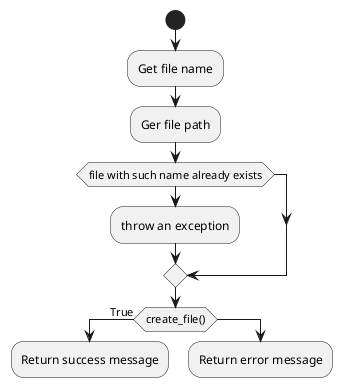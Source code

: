 @startuml
'https://plantuml.com/activity-diagram-beta

start
    :Get file name;
    :Ger file path;

    if (file with such name already exists) then
            :throw an exception;
        endif

    if (create_file()) is (True) then
        :Return success message;
        kill
    else
        :Return error message;
        kill
    endif
@enduml
